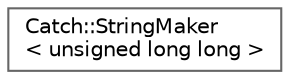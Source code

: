 digraph "Graphical Class Hierarchy"
{
 // LATEX_PDF_SIZE
  bgcolor="transparent";
  edge [fontname=Helvetica,fontsize=10,labelfontname=Helvetica,labelfontsize=10];
  node [fontname=Helvetica,fontsize=10,shape=box,height=0.2,width=0.4];
  rankdir="LR";
  Node0 [id="Node000000",label="Catch::StringMaker\l\< unsigned long long \>",height=0.2,width=0.4,color="grey40", fillcolor="white", style="filled",URL="$struct_catch_1_1_string_maker_3_01unsigned_01long_01long_01_4.html",tooltip=" "];
}
